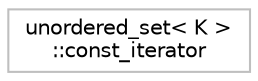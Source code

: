 digraph "Graphical Class Hierarchy"
{
 // LATEX_PDF_SIZE
  edge [fontname="Helvetica",fontsize="10",labelfontname="Helvetica",labelfontsize="10"];
  node [fontname="Helvetica",fontsize="10",shape=record];
  rankdir="LR";
  Node0 [label="unordered_set\< K \>\l::const_iterator",height=0.2,width=0.4,color="grey75", fillcolor="white", style="filled",tooltip="STL iterator class."];
}
